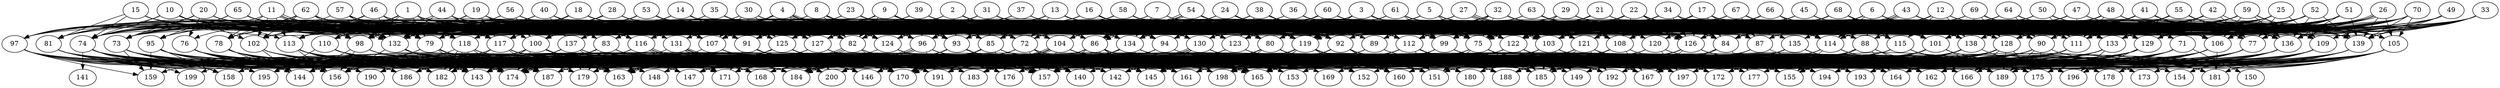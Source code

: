 // DAG automatically generated by daggen at Wed Apr 12 12:23:28 2017
// ./daggen --dot -n 200 --jump=1 --fat=0.8 --regularity=0.6 --density=0.4 
digraph G {
  1 [size="526581707876", alpha="0.14"]
  1 -> 72 [size ="838860800"]
  1 -> 74 [size ="838860800"]
  1 -> 79 [size ="838860800"]
  1 -> 89 [size ="838860800"]
  1 -> 90 [size ="838860800"]
  1 -> 96 [size ="838860800"]
  1 -> 98 [size ="838860800"]
  1 -> 101 [size ="838860800"]
  1 -> 109 [size ="838860800"]
  1 -> 110 [size ="838860800"]
  1 -> 116 [size ="838860800"]
  1 -> 118 [size ="838860800"]
  1 -> 125 [size ="838860800"]
  1 -> 133 [size ="838860800"]
  2 [size="105099922382", alpha="0.16"]
  2 -> 83 [size ="209715200"]
  2 -> 88 [size ="209715200"]
  2 -> 93 [size ="209715200"]
  2 -> 94 [size ="209715200"]
  2 -> 97 [size ="209715200"]
  2 -> 98 [size ="209715200"]
  2 -> 101 [size ="209715200"]
  2 -> 103 [size ="209715200"]
  2 -> 104 [size ="209715200"]
  2 -> 105 [size ="209715200"]
  2 -> 117 [size ="209715200"]
  2 -> 126 [size ="209715200"]
  2 -> 134 [size ="209715200"]
  3 [size="134217728000", alpha="0.16"]
  3 -> 72 [size ="209715200"]
  3 -> 75 [size ="209715200"]
  3 -> 77 [size ="209715200"]
  3 -> 88 [size ="209715200"]
  3 -> 94 [size ="209715200"]
  3 -> 99 [size ="209715200"]
  3 -> 100 [size ="209715200"]
  3 -> 101 [size ="209715200"]
  3 -> 103 [size ="209715200"]
  3 -> 105 [size ="209715200"]
  3 -> 117 [size ="209715200"]
  3 -> 119 [size ="209715200"]
  3 -> 122 [size ="209715200"]
  3 -> 126 [size ="209715200"]
  3 -> 127 [size ="209715200"]
  3 -> 132 [size ="209715200"]
  3 -> 134 [size ="209715200"]
  4 [size="23625315202", alpha="0.15"]
  4 -> 72 [size ="75497472"]
  4 -> 73 [size ="75497472"]
  4 -> 79 [size ="75497472"]
  4 -> 80 [size ="75497472"]
  4 -> 82 [size ="75497472"]
  4 -> 92 [size ="75497472"]
  4 -> 94 [size ="75497472"]
  4 -> 103 [size ="75497472"]
  4 -> 103 [size ="75497472"]
  4 -> 107 [size ="75497472"]
  4 -> 112 [size ="75497472"]
  4 -> 116 [size ="75497472"]
  4 -> 119 [size ="75497472"]
  4 -> 125 [size ="75497472"]
  4 -> 127 [size ="75497472"]
  4 -> 128 [size ="75497472"]
  4 -> 132 [size ="75497472"]
  4 -> 133 [size ="75497472"]
  4 -> 134 [size ="75497472"]
  4 -> 136 [size ="75497472"]
  5 [size="549755813888", alpha="0.13"]
  5 -> 75 [size ="536870912"]
  5 -> 88 [size ="536870912"]
  5 -> 90 [size ="536870912"]
  5 -> 94 [size ="536870912"]
  5 -> 103 [size ="536870912"]
  5 -> 121 [size ="536870912"]
  5 -> 124 [size ="536870912"]
  5 -> 125 [size ="536870912"]
  5 -> 127 [size ="536870912"]
  5 -> 130 [size ="536870912"]
  5 -> 132 [size ="536870912"]
  5 -> 133 [size ="536870912"]
  5 -> 134 [size ="536870912"]
  5 -> 139 [size ="536870912"]
  6 [size="606952567", alpha="0.02"]
  6 -> 74 [size ="75497472"]
  6 -> 75 [size ="75497472"]
  6 -> 77 [size ="75497472"]
  6 -> 80 [size ="75497472"]
  6 -> 84 [size ="75497472"]
  6 -> 88 [size ="75497472"]
  6 -> 90 [size ="75497472"]
  6 -> 93 [size ="75497472"]
  6 -> 96 [size ="75497472"]
  6 -> 101 [size ="75497472"]
  6 -> 106 [size ="75497472"]
  6 -> 114 [size ="75497472"]
  6 -> 122 [size ="75497472"]
  6 -> 125 [size ="75497472"]
  6 -> 126 [size ="75497472"]
  6 -> 127 [size ="75497472"]
  6 -> 128 [size ="75497472"]
  6 -> 133 [size ="75497472"]
  6 -> 134 [size ="75497472"]
  7 [size="1073741824000", alpha="0.03"]
  7 -> 75 [size ="838860800"]
  7 -> 82 [size ="838860800"]
  7 -> 84 [size ="838860800"]
  7 -> 91 [size ="838860800"]
  7 -> 93 [size ="838860800"]
  7 -> 96 [size ="838860800"]
  7 -> 126 [size ="838860800"]
  7 -> 128 [size ="838860800"]
  7 -> 134 [size ="838860800"]
  8 [size="858428904164", alpha="0.13"]
  8 -> 80 [size ="536870912"]
  8 -> 82 [size ="536870912"]
  8 -> 84 [size ="536870912"]
  8 -> 86 [size ="536870912"]
  8 -> 92 [size ="536870912"]
  8 -> 93 [size ="536870912"]
  8 -> 94 [size ="536870912"]
  8 -> 97 [size ="536870912"]
  8 -> 99 [size ="536870912"]
  8 -> 113 [size ="536870912"]
  8 -> 117 [size ="536870912"]
  8 -> 121 [size ="536870912"]
  8 -> 124 [size ="536870912"]
  8 -> 127 [size ="536870912"]
  8 -> 129 [size ="536870912"]
  8 -> 130 [size ="536870912"]
  8 -> 132 [size ="536870912"]
  8 -> 133 [size ="536870912"]
  8 -> 134 [size ="536870912"]
  8 -> 138 [size ="536870912"]
  9 [size="68719476736", alpha="0.12"]
  9 -> 72 [size ="134217728"]
  9 -> 74 [size ="134217728"]
  9 -> 75 [size ="134217728"]
  9 -> 82 [size ="134217728"]
  9 -> 84 [size ="134217728"]
  9 -> 89 [size ="134217728"]
  9 -> 91 [size ="134217728"]
  9 -> 93 [size ="134217728"]
  9 -> 97 [size ="134217728"]
  9 -> 99 [size ="134217728"]
  9 -> 101 [size ="134217728"]
  9 -> 107 [size ="134217728"]
  9 -> 112 [size ="134217728"]
  9 -> 119 [size ="134217728"]
  9 -> 121 [size ="134217728"]
  9 -> 127 [size ="134217728"]
  9 -> 134 [size ="134217728"]
  9 -> 138 [size ="134217728"]
  10 [size="1073741824000", alpha="0.05"]
  10 -> 74 [size ="838860800"]
  10 -> 79 [size ="838860800"]
  10 -> 82 [size ="838860800"]
  10 -> 91 [size ="838860800"]
  10 -> 96 [size ="838860800"]
  10 -> 97 [size ="838860800"]
  10 -> 98 [size ="838860800"]
  10 -> 99 [size ="838860800"]
  10 -> 102 [size ="838860800"]
  10 -> 103 [size ="838860800"]
  10 -> 107 [size ="838860800"]
  10 -> 117 [size ="838860800"]
  10 -> 119 [size ="838860800"]
  10 -> 124 [size ="838860800"]
  10 -> 127 [size ="838860800"]
  10 -> 130 [size ="838860800"]
  10 -> 132 [size ="838860800"]
  10 -> 133 [size ="838860800"]
  11 [size="8960168159", alpha="0.02"]
  11 -> 75 [size ="838860800"]
  11 -> 78 [size ="838860800"]
  11 -> 82 [size ="838860800"]
  11 -> 85 [size ="838860800"]
  11 -> 93 [size ="838860800"]
  11 -> 96 [size ="838860800"]
  11 -> 97 [size ="838860800"]
  11 -> 99 [size ="838860800"]
  11 -> 102 [size ="838860800"]
  11 -> 108 [size ="838860800"]
  11 -> 113 [size ="838860800"]
  11 -> 117 [size ="838860800"]
  11 -> 123 [size ="838860800"]
  11 -> 127 [size ="838860800"]
  11 -> 130 [size ="838860800"]
  11 -> 132 [size ="838860800"]
  11 -> 132 [size ="838860800"]
  11 -> 135 [size ="838860800"]
  11 -> 138 [size ="838860800"]
  12 [size="28991029248", alpha="0.17"]
  12 -> 71 [size ="75497472"]
  12 -> 75 [size ="75497472"]
  12 -> 81 [size ="75497472"]
  12 -> 82 [size ="75497472"]
  12 -> 83 [size ="75497472"]
  12 -> 84 [size ="75497472"]
  12 -> 85 [size ="75497472"]
  12 -> 94 [size ="75497472"]
  12 -> 109 [size ="75497472"]
  12 -> 114 [size ="75497472"]
  12 -> 115 [size ="75497472"]
  12 -> 119 [size ="75497472"]
  12 -> 125 [size ="75497472"]
  12 -> 126 [size ="75497472"]
  12 -> 136 [size ="75497472"]
  12 -> 138 [size ="75497472"]
  12 -> 139 [size ="75497472"]
  13 [size="61268270448", alpha="0.10"]
  13 -> 72 [size ="209715200"]
  13 -> 79 [size ="209715200"]
  13 -> 82 [size ="209715200"]
  13 -> 83 [size ="209715200"]
  13 -> 91 [size ="209715200"]
  13 -> 94 [size ="209715200"]
  13 -> 96 [size ="209715200"]
  13 -> 101 [size ="209715200"]
  13 -> 106 [size ="209715200"]
  13 -> 109 [size ="209715200"]
  13 -> 113 [size ="209715200"]
  13 -> 114 [size ="209715200"]
  13 -> 122 [size ="209715200"]
  13 -> 125 [size ="209715200"]
  13 -> 132 [size ="209715200"]
  13 -> 133 [size ="209715200"]
  14 [size="1860152413", alpha="0.01"]
  14 -> 74 [size ="33554432"]
  14 -> 91 [size ="33554432"]
  14 -> 96 [size ="33554432"]
  14 -> 100 [size ="33554432"]
  14 -> 112 [size ="33554432"]
  14 -> 113 [size ="33554432"]
  14 -> 114 [size ="33554432"]
  14 -> 123 [size ="33554432"]
  14 -> 128 [size ="33554432"]
  14 -> 136 [size ="33554432"]
  15 [size="1073741824000", alpha="0.12"]
  15 -> 74 [size ="838860800"]
  15 -> 79 [size ="838860800"]
  15 -> 81 [size ="838860800"]
  15 -> 91 [size ="838860800"]
  15 -> 93 [size ="838860800"]
  15 -> 96 [size ="838860800"]
  15 -> 107 [size ="838860800"]
  15 -> 113 [size ="838860800"]
  15 -> 114 [size ="838860800"]
  15 -> 116 [size ="838860800"]
  15 -> 118 [size ="838860800"]
  15 -> 125 [size ="838860800"]
  15 -> 127 [size ="838860800"]
  16 [size="525212042", alpha="0.05"]
  16 -> 73 [size ="33554432"]
  16 -> 75 [size ="33554432"]
  16 -> 79 [size ="33554432"]
  16 -> 87 [size ="33554432"]
  16 -> 94 [size ="33554432"]
  16 -> 95 [size ="33554432"]
  16 -> 96 [size ="33554432"]
  16 -> 107 [size ="33554432"]
  16 -> 111 [size ="33554432"]
  16 -> 114 [size ="33554432"]
  16 -> 119 [size ="33554432"]
  16 -> 122 [size ="33554432"]
  16 -> 125 [size ="33554432"]
  16 -> 127 [size ="33554432"]
  16 -> 129 [size ="33554432"]
  16 -> 130 [size ="33554432"]
  16 -> 139 [size ="33554432"]
  17 [size="782601944247", alpha="0.15"]
  17 -> 77 [size ="679477248"]
  17 -> 79 [size ="679477248"]
  17 -> 80 [size ="679477248"]
  17 -> 84 [size ="679477248"]
  17 -> 87 [size ="679477248"]
  17 -> 89 [size ="679477248"]
  17 -> 96 [size ="679477248"]
  17 -> 99 [size ="679477248"]
  17 -> 106 [size ="679477248"]
  17 -> 107 [size ="679477248"]
  17 -> 108 [size ="679477248"]
  17 -> 109 [size ="679477248"]
  17 -> 113 [size ="679477248"]
  17 -> 114 [size ="679477248"]
  17 -> 116 [size ="679477248"]
  17 -> 122 [size ="679477248"]
  17 -> 126 [size ="679477248"]
  17 -> 127 [size ="679477248"]
  17 -> 128 [size ="679477248"]
  17 -> 130 [size ="679477248"]
  17 -> 133 [size ="679477248"]
  18 [size="20041775978", alpha="0.18"]
  18 -> 73 [size ="838860800"]
  18 -> 75 [size ="838860800"]
  18 -> 80 [size ="838860800"]
  18 -> 82 [size ="838860800"]
  18 -> 84 [size ="838860800"]
  18 -> 88 [size ="838860800"]
  18 -> 91 [size ="838860800"]
  18 -> 96 [size ="838860800"]
  18 -> 98 [size ="838860800"]
  18 -> 99 [size ="838860800"]
  18 -> 101 [size ="838860800"]
  18 -> 102 [size ="838860800"]
  18 -> 103 [size ="838860800"]
  18 -> 107 [size ="838860800"]
  18 -> 113 [size ="838860800"]
  18 -> 117 [size ="838860800"]
  18 -> 124 [size ="838860800"]
  18 -> 126 [size ="838860800"]
  18 -> 129 [size ="838860800"]
  18 -> 130 [size ="838860800"]
  18 -> 134 [size ="838860800"]
  19 [size="1908070700", alpha="0.10"]
  19 -> 82 [size ="134217728"]
  19 -> 84 [size ="134217728"]
  19 -> 86 [size ="134217728"]
  19 -> 92 [size ="134217728"]
  19 -> 93 [size ="134217728"]
  19 -> 99 [size ="134217728"]
  19 -> 100 [size ="134217728"]
  19 -> 107 [size ="134217728"]
  19 -> 110 [size ="134217728"]
  19 -> 117 [size ="134217728"]
  19 -> 125 [size ="134217728"]
  19 -> 126 [size ="134217728"]
  19 -> 127 [size ="134217728"]
  19 -> 128 [size ="134217728"]
  19 -> 130 [size ="134217728"]
  19 -> 132 [size ="134217728"]
  20 [size="11257148707", alpha="0.15"]
  20 -> 73 [size ="209715200"]
  20 -> 76 [size ="209715200"]
  20 -> 79 [size ="209715200"]
  20 -> 80 [size ="209715200"]
  20 -> 82 [size ="209715200"]
  20 -> 85 [size ="209715200"]
  20 -> 90 [size ="209715200"]
  20 -> 91 [size ="209715200"]
  20 -> 93 [size ="209715200"]
  20 -> 97 [size ="209715200"]
  20 -> 107 [size ="209715200"]
  20 -> 116 [size ="209715200"]
  20 -> 122 [size ="209715200"]
  20 -> 124 [size ="209715200"]
  20 -> 125 [size ="209715200"]
  20 -> 126 [size ="209715200"]
  20 -> 130 [size ="209715200"]
  20 -> 131 [size ="209715200"]
  21 [size="36602200096", alpha="0.19"]
  21 -> 88 [size ="679477248"]
  21 -> 90 [size ="679477248"]
  21 -> 93 [size ="679477248"]
  21 -> 94 [size ="679477248"]
  21 -> 106 [size ="679477248"]
  21 -> 112 [size ="679477248"]
  21 -> 122 [size ="679477248"]
  21 -> 127 [size ="679477248"]
  21 -> 134 [size ="679477248"]
  22 [size="368293445632", alpha="0.12"]
  22 -> 72 [size ="411041792"]
  22 -> 75 [size ="411041792"]
  22 -> 80 [size ="411041792"]
  22 -> 84 [size ="411041792"]
  22 -> 85 [size ="411041792"]
  22 -> 89 [size ="411041792"]
  22 -> 90 [size ="411041792"]
  22 -> 91 [size ="411041792"]
  22 -> 92 [size ="411041792"]
  22 -> 93 [size ="411041792"]
  22 -> 94 [size ="411041792"]
  22 -> 102 [size ="411041792"]
  22 -> 103 [size ="411041792"]
  22 -> 104 [size ="411041792"]
  22 -> 106 [size ="411041792"]
  22 -> 108 [size ="411041792"]
  22 -> 114 [size ="411041792"]
  22 -> 122 [size ="411041792"]
  22 -> 126 [size ="411041792"]
  22 -> 133 [size ="411041792"]
  22 -> 136 [size ="411041792"]
  23 [size="359337866128", alpha="0.18"]
  23 -> 71 [size ="838860800"]
  23 -> 75 [size ="838860800"]
  23 -> 79 [size ="838860800"]
  23 -> 85 [size ="838860800"]
  23 -> 92 [size ="838860800"]
  23 -> 93 [size ="838860800"]
  23 -> 98 [size ="838860800"]
  23 -> 99 [size ="838860800"]
  23 -> 116 [size ="838860800"]
  23 -> 118 [size ="838860800"]
  23 -> 119 [size ="838860800"]
  23 -> 132 [size ="838860800"]
  23 -> 136 [size ="838860800"]
  23 -> 138 [size ="838860800"]
  24 [size="115048698012", alpha="0.02"]
  24 -> 75 [size ="134217728"]
  24 -> 85 [size ="134217728"]
  24 -> 92 [size ="134217728"]
  24 -> 93 [size ="134217728"]
  24 -> 96 [size ="134217728"]
  24 -> 98 [size ="134217728"]
  24 -> 106 [size ="134217728"]
  24 -> 107 [size ="134217728"]
  24 -> 111 [size ="134217728"]
  24 -> 112 [size ="134217728"]
  24 -> 119 [size ="134217728"]
  24 -> 121 [size ="134217728"]
  24 -> 122 [size ="134217728"]
  25 [size="647387030", alpha="0.02"]
  25 -> 73 [size ="75497472"]
  25 -> 75 [size ="75497472"]
  25 -> 77 [size ="75497472"]
  25 -> 84 [size ="75497472"]
  25 -> 85 [size ="75497472"]
  25 -> 90 [size ="75497472"]
  25 -> 93 [size ="75497472"]
  25 -> 106 [size ="75497472"]
  25 -> 109 [size ="75497472"]
  25 -> 111 [size ="75497472"]
  25 -> 121 [size ="75497472"]
  25 -> 122 [size ="75497472"]
  25 -> 126 [size ="75497472"]
  25 -> 128 [size ="75497472"]
  25 -> 130 [size ="75497472"]
  25 -> 133 [size ="75497472"]
  26 [size="190117704360", alpha="0.13"]
  26 -> 75 [size ="134217728"]
  26 -> 75 [size ="134217728"]
  26 -> 77 [size ="134217728"]
  26 -> 90 [size ="134217728"]
  26 -> 93 [size ="134217728"]
  26 -> 100 [size ="134217728"]
  26 -> 105 [size ="134217728"]
  26 -> 106 [size ="134217728"]
  26 -> 111 [size ="134217728"]
  26 -> 114 [size ="134217728"]
  26 -> 121 [size ="134217728"]
  26 -> 123 [size ="134217728"]
  26 -> 126 [size ="134217728"]
  26 -> 127 [size ="134217728"]
  26 -> 128 [size ="134217728"]
  26 -> 139 [size ="134217728"]
  27 [size="8589934592", alpha="0.08"]
  27 -> 72 [size ="33554432"]
  27 -> 77 [size ="33554432"]
  27 -> 82 [size ="33554432"]
  27 -> 84 [size ="33554432"]
  27 -> 85 [size ="33554432"]
  27 -> 90 [size ="33554432"]
  27 -> 91 [size ="33554432"]
  27 -> 93 [size ="33554432"]
  27 -> 96 [size ="33554432"]
  27 -> 101 [size ="33554432"]
  27 -> 111 [size ="33554432"]
  27 -> 126 [size ="33554432"]
  27 -> 126 [size ="33554432"]
  27 -> 127 [size ="33554432"]
  27 -> 128 [size ="33554432"]
  27 -> 134 [size ="33554432"]
  28 [size="21570559025", alpha="0.14"]
  28 -> 78 [size ="679477248"]
  28 -> 85 [size ="679477248"]
  28 -> 96 [size ="679477248"]
  28 -> 98 [size ="679477248"]
  28 -> 100 [size ="679477248"]
  28 -> 102 [size ="679477248"]
  28 -> 106 [size ="679477248"]
  28 -> 111 [size ="679477248"]
  28 -> 119 [size ="679477248"]
  28 -> 130 [size ="679477248"]
  28 -> 133 [size ="679477248"]
  28 -> 134 [size ="679477248"]
  29 [size="4403765076", alpha="0.18"]
  29 -> 84 [size ="134217728"]
  29 -> 85 [size ="134217728"]
  29 -> 88 [size ="134217728"]
  29 -> 90 [size ="134217728"]
  29 -> 91 [size ="134217728"]
  29 -> 92 [size ="134217728"]
  29 -> 94 [size ="134217728"]
  29 -> 110 [size ="134217728"]
  29 -> 114 [size ="134217728"]
  29 -> 115 [size ="134217728"]
  29 -> 118 [size ="134217728"]
  29 -> 122 [size ="134217728"]
  29 -> 123 [size ="134217728"]
  29 -> 125 [size ="134217728"]
  29 -> 129 [size ="134217728"]
  29 -> 133 [size ="134217728"]
  29 -> 134 [size ="134217728"]
  29 -> 138 [size ="134217728"]
  30 [size="136484400720", alpha="0.05"]
  30 -> 74 [size ="134217728"]
  30 -> 75 [size ="134217728"]
  30 -> 85 [size ="134217728"]
  30 -> 91 [size ="134217728"]
  30 -> 93 [size ="134217728"]
  30 -> 98 [size ="134217728"]
  30 -> 103 [size ="134217728"]
  30 -> 106 [size ="134217728"]
  30 -> 107 [size ="134217728"]
  30 -> 119 [size ="134217728"]
  30 -> 121 [size ="134217728"]
  30 -> 122 [size ="134217728"]
  30 -> 123 [size ="134217728"]
  30 -> 125 [size ="134217728"]
  31 [size="681803103176", alpha="0.01"]
  31 -> 73 [size ="536870912"]
  31 -> 75 [size ="536870912"]
  31 -> 77 [size ="536870912"]
  31 -> 79 [size ="536870912"]
  31 -> 81 [size ="536870912"]
  31 -> 83 [size ="536870912"]
  31 -> 84 [size ="536870912"]
  31 -> 85 [size ="536870912"]
  31 -> 87 [size ="536870912"]
  31 -> 91 [size ="536870912"]
  31 -> 94 [size ="536870912"]
  31 -> 100 [size ="536870912"]
  31 -> 103 [size ="536870912"]
  31 -> 111 [size ="536870912"]
  31 -> 116 [size ="536870912"]
  31 -> 122 [size ="536870912"]
  31 -> 123 [size ="536870912"]
  31 -> 126 [size ="536870912"]
  31 -> 130 [size ="536870912"]
  31 -> 131 [size ="536870912"]
  31 -> 134 [size ="536870912"]
  31 -> 138 [size ="536870912"]
  32 [size="80008690296", alpha="0.07"]
  32 -> 72 [size ="134217728"]
  32 -> 75 [size ="134217728"]
  32 -> 77 [size ="134217728"]
  32 -> 85 [size ="134217728"]
  32 -> 92 [size ="134217728"]
  32 -> 99 [size ="134217728"]
  32 -> 106 [size ="134217728"]
  32 -> 108 [size ="134217728"]
  32 -> 112 [size ="134217728"]
  32 -> 116 [size ="134217728"]
  32 -> 128 [size ="134217728"]
  32 -> 130 [size ="134217728"]
  32 -> 134 [size ="134217728"]
  33 [size="1407339876", alpha="0.12"]
  33 -> 75 [size ="134217728"]
  33 -> 79 [size ="134217728"]
  33 -> 88 [size ="134217728"]
  33 -> 92 [size ="134217728"]
  33 -> 101 [size ="134217728"]
  33 -> 103 [size ="134217728"]
  33 -> 106 [size ="134217728"]
  33 -> 109 [size ="134217728"]
  33 -> 112 [size ="134217728"]
  33 -> 129 [size ="134217728"]
  33 -> 133 [size ="134217728"]
  33 -> 134 [size ="134217728"]
  33 -> 136 [size ="134217728"]
  33 -> 138 [size ="134217728"]
  33 -> 139 [size ="134217728"]
  34 [size="783630018505", alpha="0.20"]
  34 -> 74 [size ="838860800"]
  34 -> 75 [size ="838860800"]
  34 -> 79 [size ="838860800"]
  34 -> 84 [size ="838860800"]
  34 -> 88 [size ="838860800"]
  34 -> 89 [size ="838860800"]
  34 -> 93 [size ="838860800"]
  34 -> 101 [size ="838860800"]
  34 -> 103 [size ="838860800"]
  34 -> 111 [size ="838860800"]
  34 -> 126 [size ="838860800"]
  35 [size="8068848963", alpha="0.05"]
  35 -> 79 [size ="301989888"]
  35 -> 85 [size ="301989888"]
  35 -> 93 [size ="301989888"]
  35 -> 96 [size ="301989888"]
  35 -> 100 [size ="301989888"]
  35 -> 106 [size ="301989888"]
  35 -> 127 [size ="301989888"]
  35 -> 128 [size ="301989888"]
  35 -> 134 [size ="301989888"]
  35 -> 136 [size ="301989888"]
  35 -> 137 [size ="301989888"]
  36 [size="561526543864", alpha="0.00"]
  36 -> 91 [size ="536870912"]
  36 -> 98 [size ="536870912"]
  36 -> 103 [size ="536870912"]
  36 -> 111 [size ="536870912"]
  36 -> 112 [size ="536870912"]
  36 -> 121 [size ="536870912"]
  36 -> 132 [size ="536870912"]
  36 -> 139 [size ="536870912"]
  37 [size="1333464411", alpha="0.07"]
  37 -> 79 [size ="33554432"]
  37 -> 84 [size ="33554432"]
  37 -> 88 [size ="33554432"]
  37 -> 91 [size ="33554432"]
  37 -> 92 [size ="33554432"]
  37 -> 108 [size ="33554432"]
  37 -> 111 [size ="33554432"]
  37 -> 117 [size ="33554432"]
  37 -> 126 [size ="33554432"]
  37 -> 131 [size ="33554432"]
  37 -> 132 [size ="33554432"]
  38 [size="55014279673", alpha="0.19"]
  38 -> 78 [size ="75497472"]
  38 -> 79 [size ="75497472"]
  38 -> 84 [size ="75497472"]
  38 -> 85 [size ="75497472"]
  38 -> 90 [size ="75497472"]
  38 -> 92 [size ="75497472"]
  38 -> 107 [size ="75497472"]
  38 -> 120 [size ="75497472"]
  38 -> 122 [size ="75497472"]
  38 -> 123 [size ="75497472"]
  38 -> 126 [size ="75497472"]
  38 -> 132 [size ="75497472"]
  38 -> 134 [size ="75497472"]
  38 -> 138 [size ="75497472"]
  38 -> 139 [size ="75497472"]
  39 [size="3579145478", alpha="0.07"]
  39 -> 75 [size ="75497472"]
  39 -> 90 [size ="75497472"]
  39 -> 91 [size ="75497472"]
  39 -> 92 [size ="75497472"]
  39 -> 96 [size ="75497472"]
  39 -> 98 [size ="75497472"]
  39 -> 108 [size ="75497472"]
  39 -> 114 [size ="75497472"]
  39 -> 117 [size ="75497472"]
  39 -> 118 [size ="75497472"]
  39 -> 119 [size ="75497472"]
  39 -> 132 [size ="75497472"]
  39 -> 134 [size ="75497472"]
  39 -> 136 [size ="75497472"]
  40 [size="526296787", alpha="0.06"]
  40 -> 74 [size ="33554432"]
  40 -> 81 [size ="33554432"]
  40 -> 83 [size ="33554432"]
  40 -> 84 [size ="33554432"]
  40 -> 86 [size ="33554432"]
  40 -> 90 [size ="33554432"]
  40 -> 91 [size ="33554432"]
  40 -> 92 [size ="33554432"]
  40 -> 96 [size ="33554432"]
  40 -> 104 [size ="33554432"]
  40 -> 107 [size ="33554432"]
  40 -> 109 [size ="33554432"]
  40 -> 114 [size ="33554432"]
  40 -> 132 [size ="33554432"]
  40 -> 136 [size ="33554432"]
  40 -> 137 [size ="33554432"]
  41 [size="28991029248", alpha="0.03"]
  41 -> 77 [size ="75497472"]
  41 -> 80 [size ="75497472"]
  41 -> 90 [size ="75497472"]
  41 -> 91 [size ="75497472"]
  41 -> 92 [size ="75497472"]
  41 -> 96 [size ="75497472"]
  41 -> 99 [size ="75497472"]
  41 -> 101 [size ="75497472"]
  41 -> 103 [size ="75497472"]
  41 -> 106 [size ="75497472"]
  41 -> 109 [size ="75497472"]
  41 -> 112 [size ="75497472"]
  41 -> 119 [size ="75497472"]
  41 -> 127 [size ="75497472"]
  41 -> 130 [size ="75497472"]
  41 -> 136 [size ="75497472"]
  41 -> 138 [size ="75497472"]
  42 [size="549755813888", alpha="0.03"]
  42 -> 77 [size ="536870912"]
  42 -> 90 [size ="536870912"]
  42 -> 91 [size ="536870912"]
  42 -> 99 [size ="536870912"]
  42 -> 100 [size ="536870912"]
  42 -> 101 [size ="536870912"]
  42 -> 103 [size ="536870912"]
  42 -> 111 [size ="536870912"]
  42 -> 112 [size ="536870912"]
  42 -> 119 [size ="536870912"]
  42 -> 125 [size ="536870912"]
  42 -> 126 [size ="536870912"]
  42 -> 129 [size ="536870912"]
  42 -> 133 [size ="536870912"]
  42 -> 136 [size ="536870912"]
  43 [size="280227642389", alpha="0.05"]
  43 -> 77 [size ="301989888"]
  43 -> 85 [size ="301989888"]
  43 -> 90 [size ="301989888"]
  43 -> 94 [size ="301989888"]
  43 -> 103 [size ="301989888"]
  43 -> 106 [size ="301989888"]
  43 -> 116 [size ="301989888"]
  43 -> 117 [size ="301989888"]
  43 -> 119 [size ="301989888"]
  43 -> 119 [size ="301989888"]
  43 -> 121 [size ="301989888"]
  43 -> 126 [size ="301989888"]
  43 -> 129 [size ="301989888"]
  43 -> 132 [size ="301989888"]
  43 -> 136 [size ="301989888"]
  43 -> 138 [size ="301989888"]
  44 [size="904873622", alpha="0.02"]
  44 -> 85 [size ="33554432"]
  44 -> 93 [size ="33554432"]
  44 -> 95 [size ="33554432"]
  44 -> 117 [size ="33554432"]
  44 -> 121 [size ="33554432"]
  44 -> 125 [size ="33554432"]
  44 -> 126 [size ="33554432"]
  44 -> 132 [size ="33554432"]
  44 -> 134 [size ="33554432"]
  44 -> 138 [size ="33554432"]
  45 [size="14023443466", alpha="0.02"]
  45 -> 77 [size ="838860800"]
  45 -> 90 [size ="838860800"]
  45 -> 94 [size ="838860800"]
  45 -> 96 [size ="838860800"]
  45 -> 99 [size ="838860800"]
  45 -> 101 [size ="838860800"]
  45 -> 103 [size ="838860800"]
  45 -> 111 [size ="838860800"]
  45 -> 118 [size ="838860800"]
  45 -> 119 [size ="838860800"]
  45 -> 122 [size ="838860800"]
  45 -> 132 [size ="838860800"]
  45 -> 138 [size ="838860800"]
  46 [size="26242409844", alpha="0.14"]
  46 -> 75 [size ="411041792"]
  46 -> 79 [size ="411041792"]
  46 -> 81 [size ="411041792"]
  46 -> 82 [size ="411041792"]
  46 -> 111 [size ="411041792"]
  46 -> 113 [size ="411041792"]
  46 -> 114 [size ="411041792"]
  46 -> 132 [size ="411041792"]
  46 -> 139 [size ="411041792"]
  47 [size="4355555194", alpha="0.14"]
  47 -> 72 [size ="536870912"]
  47 -> 82 [size ="536870912"]
  47 -> 93 [size ="536870912"]
  47 -> 94 [size ="536870912"]
  47 -> 96 [size ="536870912"]
  47 -> 99 [size ="536870912"]
  47 -> 101 [size ="536870912"]
  47 -> 105 [size ="536870912"]
  47 -> 107 [size ="536870912"]
  47 -> 109 [size ="536870912"]
  47 -> 111 [size ="536870912"]
  47 -> 119 [size ="536870912"]
  47 -> 130 [size ="536870912"]
  47 -> 136 [size ="536870912"]
  47 -> 139 [size ="536870912"]
  48 [size="4090016685", alpha="0.06"]
  48 -> 72 [size ="75497472"]
  48 -> 77 [size ="75497472"]
  48 -> 82 [size ="75497472"]
  48 -> 84 [size ="75497472"]
  48 -> 85 [size ="75497472"]
  48 -> 86 [size ="75497472"]
  48 -> 92 [size ="75497472"]
  48 -> 96 [size ="75497472"]
  48 -> 101 [size ="75497472"]
  48 -> 103 [size ="75497472"]
  48 -> 108 [size ="75497472"]
  48 -> 111 [size ="75497472"]
  48 -> 124 [size ="75497472"]
  48 -> 126 [size ="75497472"]
  48 -> 128 [size ="75497472"]
  48 -> 136 [size ="75497472"]
  48 -> 139 [size ="75497472"]
  49 [size="44803318835", alpha="0.14"]
  49 -> 79 [size ="33554432"]
  49 -> 90 [size ="33554432"]
  49 -> 107 [size ="33554432"]
  49 -> 111 [size ="33554432"]
  49 -> 118 [size ="33554432"]
  49 -> 133 [size ="33554432"]
  49 -> 136 [size ="33554432"]
  49 -> 139 [size ="33554432"]
  50 [size="29574231423", alpha="0.12"]
  50 -> 77 [size ="33554432"]
  50 -> 79 [size ="33554432"]
  50 -> 84 [size ="33554432"]
  50 -> 85 [size ="33554432"]
  50 -> 91 [size ="33554432"]
  50 -> 96 [size ="33554432"]
  50 -> 105 [size ="33554432"]
  50 -> 106 [size ="33554432"]
  50 -> 111 [size ="33554432"]
  50 -> 116 [size ="33554432"]
  50 -> 127 [size ="33554432"]
  50 -> 129 [size ="33554432"]
  50 -> 130 [size ="33554432"]
  50 -> 134 [size ="33554432"]
  50 -> 136 [size ="33554432"]
  50 -> 139 [size ="33554432"]
  51 [size="774634171", alpha="0.04"]
  51 -> 77 [size ="33554432"]
  51 -> 82 [size ="33554432"]
  51 -> 84 [size ="33554432"]
  51 -> 88 [size ="33554432"]
  51 -> 92 [size ="33554432"]
  51 -> 96 [size ="33554432"]
  51 -> 106 [size ="33554432"]
  51 -> 108 [size ="33554432"]
  51 -> 111 [size ="33554432"]
  51 -> 114 [size ="33554432"]
  51 -> 116 [size ="33554432"]
  51 -> 117 [size ="33554432"]
  51 -> 128 [size ="33554432"]
  51 -> 133 [size ="33554432"]
  51 -> 136 [size ="33554432"]
  51 -> 137 [size ="33554432"]
  51 -> 138 [size ="33554432"]
  51 -> 139 [size ="33554432"]
  52 [size="4803468933", alpha="0.10"]
  52 -> 75 [size ="411041792"]
  52 -> 88 [size ="411041792"]
  52 -> 100 [size ="411041792"]
  52 -> 106 [size ="411041792"]
  52 -> 114 [size ="411041792"]
  52 -> 117 [size ="411041792"]
  52 -> 121 [size ="411041792"]
  52 -> 124 [size ="411041792"]
  52 -> 126 [size ="411041792"]
  52 -> 133 [size ="411041792"]
  52 -> 135 [size ="411041792"]
  52 -> 136 [size ="411041792"]
  52 -> 138 [size ="411041792"]
  52 -> 139 [size ="411041792"]
  53 [size="28991029248", alpha="0.16"]
  53 -> 72 [size ="75497472"]
  53 -> 74 [size ="75497472"]
  53 -> 77 [size ="75497472"]
  53 -> 79 [size ="75497472"]
  53 -> 86 [size ="75497472"]
  53 -> 93 [size ="75497472"]
  53 -> 94 [size ="75497472"]
  53 -> 97 [size ="75497472"]
  53 -> 99 [size ="75497472"]
  53 -> 100 [size ="75497472"]
  53 -> 102 [size ="75497472"]
  53 -> 107 [size ="75497472"]
  53 -> 112 [size ="75497472"]
  53 -> 117 [size ="75497472"]
  53 -> 126 [size ="75497472"]
  53 -> 127 [size ="75497472"]
  53 -> 128 [size ="75497472"]
  53 -> 133 [size ="75497472"]
  53 -> 134 [size ="75497472"]
  53 -> 138 [size ="75497472"]
  53 -> 139 [size ="75497472"]
  54 [size="23061827730", alpha="0.09"]
  54 -> 80 [size ="536870912"]
  54 -> 82 [size ="536870912"]
  54 -> 85 [size ="536870912"]
  54 -> 86 [size ="536870912"]
  54 -> 86 [size ="536870912"]
  54 -> 90 [size ="536870912"]
  54 -> 93 [size ="536870912"]
  54 -> 97 [size ="536870912"]
  54 -> 99 [size ="536870912"]
  54 -> 104 [size ="536870912"]
  54 -> 111 [size ="536870912"]
  54 -> 115 [size ="536870912"]
  54 -> 122 [size ="536870912"]
  54 -> 124 [size ="536870912"]
  54 -> 134 [size ="536870912"]
  54 -> 136 [size ="536870912"]
  55 [size="368293445632", alpha="0.15"]
  55 -> 77 [size ="411041792"]
  55 -> 82 [size ="411041792"]
  55 -> 84 [size ="411041792"]
  55 -> 85 [size ="411041792"]
  55 -> 86 [size ="411041792"]
  55 -> 90 [size ="411041792"]
  55 -> 92 [size ="411041792"]
  55 -> 93 [size ="411041792"]
  55 -> 96 [size ="411041792"]
  55 -> 99 [size ="411041792"]
  55 -> 101 [size ="411041792"]
  55 -> 103 [size ="411041792"]
  55 -> 109 [size ="411041792"]
  55 -> 111 [size ="411041792"]
  55 -> 114 [size ="411041792"]
  55 -> 128 [size ="411041792"]
  55 -> 130 [size ="411041792"]
  55 -> 133 [size ="411041792"]
  56 [size="134217728000", alpha="0.09"]
  56 -> 72 [size ="209715200"]
  56 -> 75 [size ="209715200"]
  56 -> 84 [size ="209715200"]
  56 -> 90 [size ="209715200"]
  56 -> 91 [size ="209715200"]
  56 -> 96 [size ="209715200"]
  56 -> 98 [size ="209715200"]
  56 -> 100 [size ="209715200"]
  56 -> 110 [size ="209715200"]
  56 -> 111 [size ="209715200"]
  56 -> 122 [size ="209715200"]
  56 -> 124 [size ="209715200"]
  56 -> 130 [size ="209715200"]
  56 -> 132 [size ="209715200"]
  57 [size="1291138163", alpha="0.04"]
  57 -> 76 [size ="33554432"]
  57 -> 79 [size ="33554432"]
  57 -> 82 [size ="33554432"]
  57 -> 85 [size ="33554432"]
  57 -> 91 [size ="33554432"]
  57 -> 112 [size ="33554432"]
  57 -> 114 [size ="33554432"]
  57 -> 121 [size ="33554432"]
  57 -> 123 [size ="33554432"]
  57 -> 130 [size ="33554432"]
  57 -> 132 [size ="33554432"]
  58 [size="18632271651", alpha="0.04"]
  58 -> 78 [size ="75497472"]
  58 -> 79 [size ="75497472"]
  58 -> 82 [size ="75497472"]
  58 -> 85 [size ="75497472"]
  58 -> 88 [size ="75497472"]
  58 -> 92 [size ="75497472"]
  58 -> 93 [size ="75497472"]
  58 -> 99 [size ="75497472"]
  58 -> 101 [size ="75497472"]
  58 -> 103 [size ="75497472"]
  58 -> 112 [size ="75497472"]
  58 -> 114 [size ="75497472"]
  58 -> 117 [size ="75497472"]
  58 -> 121 [size ="75497472"]
  58 -> 123 [size ="75497472"]
  58 -> 125 [size ="75497472"]
  58 -> 126 [size ="75497472"]
  58 -> 128 [size ="75497472"]
  58 -> 132 [size ="75497472"]
  58 -> 133 [size ="75497472"]
  59 [size="68719476736", alpha="0.18"]
  59 -> 72 [size ="134217728"]
  59 -> 75 [size ="134217728"]
  59 -> 82 [size ="134217728"]
  59 -> 84 [size ="134217728"]
  59 -> 87 [size ="134217728"]
  59 -> 91 [size ="134217728"]
  59 -> 92 [size ="134217728"]
  59 -> 93 [size ="134217728"]
  59 -> 106 [size ="134217728"]
  59 -> 109 [size ="134217728"]
  59 -> 111 [size ="134217728"]
  59 -> 114 [size ="134217728"]
  59 -> 117 [size ="134217728"]
  59 -> 122 [size ="134217728"]
  59 -> 126 [size ="134217728"]
  59 -> 128 [size ="134217728"]
  59 -> 130 [size ="134217728"]
  59 -> 133 [size ="134217728"]
  59 -> 135 [size ="134217728"]
  59 -> 136 [size ="134217728"]
  59 -> 139 [size ="134217728"]
  60 [size="480672532579", alpha="0.17"]
  60 -> 77 [size ="411041792"]
  60 -> 79 [size ="411041792"]
  60 -> 82 [size ="411041792"]
  60 -> 84 [size ="411041792"]
  60 -> 86 [size ="411041792"]
  60 -> 90 [size ="411041792"]
  60 -> 96 [size ="411041792"]
  60 -> 99 [size ="411041792"]
  60 -> 106 [size ="411041792"]
  60 -> 114 [size ="411041792"]
  60 -> 117 [size ="411041792"]
  60 -> 119 [size ="411041792"]
  60 -> 121 [size ="411041792"]
  60 -> 123 [size ="411041792"]
  60 -> 124 [size ="411041792"]
  60 -> 125 [size ="411041792"]
  60 -> 126 [size ="411041792"]
  61 [size="134217728000", alpha="0.03"]
  61 -> 73 [size ="209715200"]
  61 -> 77 [size ="209715200"]
  61 -> 79 [size ="209715200"]
  61 -> 84 [size ="209715200"]
  61 -> 85 [size ="209715200"]
  61 -> 91 [size ="209715200"]
  61 -> 94 [size ="209715200"]
  61 -> 99 [size ="209715200"]
  61 -> 103 [size ="209715200"]
  61 -> 106 [size ="209715200"]
  61 -> 114 [size ="209715200"]
  61 -> 117 [size ="209715200"]
  61 -> 121 [size ="209715200"]
  61 -> 125 [size ="209715200"]
  61 -> 126 [size ="209715200"]
  61 -> 139 [size ="209715200"]
  62 [size="368293445632", alpha="0.06"]
  62 -> 74 [size ="411041792"]
  62 -> 75 [size ="411041792"]
  62 -> 77 [size ="411041792"]
  62 -> 78 [size ="411041792"]
  62 -> 79 [size ="411041792"]
  62 -> 81 [size ="411041792"]
  62 -> 82 [size ="411041792"]
  62 -> 85 [size ="411041792"]
  62 -> 91 [size ="411041792"]
  62 -> 94 [size ="411041792"]
  62 -> 96 [size ="411041792"]
  62 -> 98 [size ="411041792"]
  62 -> 102 [size ="411041792"]
  62 -> 103 [size ="411041792"]
  62 -> 106 [size ="411041792"]
  62 -> 112 [size ="411041792"]
  62 -> 114 [size ="411041792"]
  62 -> 116 [size ="411041792"]
  62 -> 117 [size ="411041792"]
  62 -> 124 [size ="411041792"]
  62 -> 128 [size ="411041792"]
  63 [size="828474298498", alpha="0.05"]
  63 -> 84 [size ="679477248"]
  63 -> 85 [size ="679477248"]
  63 -> 108 [size ="679477248"]
  63 -> 109 [size ="679477248"]
  63 -> 113 [size ="679477248"]
  63 -> 114 [size ="679477248"]
  63 -> 117 [size ="679477248"]
  63 -> 133 [size ="679477248"]
  63 -> 134 [size ="679477248"]
  64 [size="10774352708", alpha="0.19"]
  64 -> 79 [size ="679477248"]
  64 -> 80 [size ="679477248"]
  64 -> 85 [size ="679477248"]
  64 -> 87 [size ="679477248"]
  64 -> 90 [size ="679477248"]
  64 -> 103 [size ="679477248"]
  64 -> 121 [size ="679477248"]
  64 -> 133 [size ="679477248"]
  64 -> 134 [size ="679477248"]
  64 -> 139 [size ="679477248"]
  65 [size="803526475492", alpha="0.16"]
  65 -> 73 [size ="536870912"]
  65 -> 85 [size ="536870912"]
  65 -> 93 [size ="536870912"]
  65 -> 95 [size ="536870912"]
  65 -> 98 [size ="536870912"]
  65 -> 103 [size ="536870912"]
  65 -> 106 [size ="536870912"]
  65 -> 107 [size ="536870912"]
  65 -> 117 [size ="536870912"]
  65 -> 119 [size ="536870912"]
  65 -> 121 [size ="536870912"]
  65 -> 124 [size ="536870912"]
  65 -> 127 [size ="536870912"]
  65 -> 130 [size ="536870912"]
  65 -> 132 [size ="536870912"]
  66 [size="1073741824000", alpha="0.05"]
  66 -> 98 [size ="838860800"]
  66 -> 103 [size ="838860800"]
  66 -> 111 [size ="838860800"]
  66 -> 114 [size ="838860800"]
  66 -> 115 [size ="838860800"]
  66 -> 120 [size ="838860800"]
  66 -> 123 [size ="838860800"]
  66 -> 125 [size ="838860800"]
  66 -> 127 [size ="838860800"]
  66 -> 129 [size ="838860800"]
  66 -> 130 [size ="838860800"]
  66 -> 132 [size ="838860800"]
  66 -> 134 [size ="838860800"]
  66 -> 138 [size ="838860800"]
  66 -> 139 [size ="838860800"]
  67 [size="9012751904", alpha="0.02"]
  67 -> 75 [size ="301989888"]
  67 -> 87 [size ="301989888"]
  67 -> 90 [size ="301989888"]
  67 -> 98 [size ="301989888"]
  67 -> 99 [size ="301989888"]
  67 -> 101 [size ="301989888"]
  67 -> 103 [size ="301989888"]
  67 -> 111 [size ="301989888"]
  67 -> 114 [size ="301989888"]
  67 -> 116 [size ="301989888"]
  67 -> 121 [size ="301989888"]
  67 -> 130 [size ="301989888"]
  67 -> 132 [size ="301989888"]
  67 -> 138 [size ="301989888"]
  68 [size="8589934592", alpha="0.09"]
  68 -> 71 [size ="33554432"]
  68 -> 75 [size ="33554432"]
  68 -> 80 [size ="33554432"]
  68 -> 84 [size ="33554432"]
  68 -> 90 [size ="33554432"]
  68 -> 91 [size ="33554432"]
  68 -> 98 [size ="33554432"]
  68 -> 99 [size ="33554432"]
  68 -> 101 [size ="33554432"]
  68 -> 111 [size ="33554432"]
  68 -> 115 [size ="33554432"]
  68 -> 117 [size ="33554432"]
  68 -> 118 [size ="33554432"]
  68 -> 122 [size ="33554432"]
  68 -> 129 [size ="33554432"]
  68 -> 132 [size ="33554432"]
  68 -> 139 [size ="33554432"]
  69 [size="368293445632", alpha="0.06"]
  69 -> 73 [size ="411041792"]
  69 -> 90 [size ="411041792"]
  69 -> 96 [size ="411041792"]
  69 -> 99 [size ="411041792"]
  69 -> 106 [size ="411041792"]
  69 -> 119 [size ="411041792"]
  69 -> 122 [size ="411041792"]
  69 -> 123 [size ="411041792"]
  69 -> 124 [size ="411041792"]
  69 -> 128 [size ="411041792"]
  69 -> 129 [size ="411041792"]
  69 -> 130 [size ="411041792"]
  69 -> 138 [size ="411041792"]
  69 -> 139 [size ="411041792"]
  70 [size="284588522691", alpha="0.13"]
  70 -> 74 [size ="679477248"]
  70 -> 77 [size ="679477248"]
  70 -> 84 [size ="679477248"]
  70 -> 88 [size ="679477248"]
  70 -> 99 [size ="679477248"]
  70 -> 100 [size ="679477248"]
  70 -> 105 [size ="679477248"]
  70 -> 106 [size ="679477248"]
  70 -> 108 [size ="679477248"]
  70 -> 111 [size ="679477248"]
  70 -> 112 [size ="679477248"]
  70 -> 114 [size ="679477248"]
  70 -> 121 [size ="679477248"]
  70 -> 122 [size ="679477248"]
  70 -> 128 [size ="679477248"]
  70 -> 129 [size ="679477248"]
  70 -> 130 [size ="679477248"]
  70 -> 133 [size ="679477248"]
  70 -> 139 [size ="679477248"]
  71 [size="30366436776", alpha="0.13"]
  71 -> 150 [size ="679477248"]
  71 -> 155 [size ="679477248"]
  71 -> 160 [size ="679477248"]
  71 -> 163 [size ="679477248"]
  71 -> 164 [size ="679477248"]
  71 -> 174 [size ="679477248"]
  71 -> 175 [size ="679477248"]
  71 -> 180 [size ="679477248"]
  71 -> 182 [size ="679477248"]
  71 -> 189 [size ="679477248"]
  71 -> 200 [size ="679477248"]
  72 [size="782757789696", alpha="0.10"]
  72 -> 140 [size ="679477248"]
  72 -> 148 [size ="679477248"]
  72 -> 151 [size ="679477248"]
  72 -> 156 [size ="679477248"]
  72 -> 157 [size ="679477248"]
  72 -> 161 [size ="679477248"]
  72 -> 168 [size ="679477248"]
  72 -> 180 [size ="679477248"]
  72 -> 182 [size ="679477248"]
  72 -> 187 [size ="679477248"]
  72 -> 188 [size ="679477248"]
  73 [size="14323367664", alpha="0.08"]
  73 -> 148 [size ="301989888"]
  73 -> 156 [size ="301989888"]
  73 -> 157 [size ="301989888"]
  73 -> 159 [size ="301989888"]
  73 -> 160 [size ="301989888"]
  73 -> 163 [size ="301989888"]
  73 -> 165 [size ="301989888"]
  73 -> 170 [size ="301989888"]
  73 -> 171 [size ="301989888"]
  73 -> 179 [size ="301989888"]
  73 -> 182 [size ="301989888"]
  73 -> 189 [size ="301989888"]
  73 -> 195 [size ="301989888"]
  73 -> 200 [size ="301989888"]
  74 [size="253843498319", alpha="0.01"]
  74 -> 141 [size ="411041792"]
  74 -> 143 [size ="411041792"]
  74 -> 144 [size ="411041792"]
  74 -> 147 [size ="411041792"]
  74 -> 157 [size ="411041792"]
  74 -> 161 [size ="411041792"]
  74 -> 163 [size ="411041792"]
  74 -> 170 [size ="411041792"]
  74 -> 171 [size ="411041792"]
  74 -> 179 [size ="411041792"]
  74 -> 182 [size ="411041792"]
  74 -> 183 [size ="411041792"]
  74 -> 184 [size ="411041792"]
  74 -> 185 [size ="411041792"]
  74 -> 191 [size ="411041792"]
  74 -> 194 [size ="411041792"]
  74 -> 195 [size ="411041792"]
  74 -> 197 [size ="411041792"]
  74 -> 198 [size ="411041792"]
  74 -> 199 [size ="411041792"]
  75 [size="549755813888", alpha="0.15"]
  75 -> 151 [size ="536870912"]
  75 -> 167 [size ="536870912"]
  75 -> 168 [size ="536870912"]
  75 -> 170 [size ="536870912"]
  75 -> 171 [size ="536870912"]
  75 -> 175 [size ="536870912"]
  75 -> 177 [size ="536870912"]
  75 -> 179 [size ="536870912"]
  75 -> 185 [size ="536870912"]
  75 -> 198 [size ="536870912"]
  76 [size="134217728000", alpha="0.01"]
  76 -> 143 [size ="209715200"]
  76 -> 144 [size ="209715200"]
  76 -> 153 [size ="209715200"]
  76 -> 156 [size ="209715200"]
  76 -> 157 [size ="209715200"]
  76 -> 167 [size ="209715200"]
  76 -> 168 [size ="209715200"]
  76 -> 171 [size ="209715200"]
  76 -> 179 [size ="209715200"]
  76 -> 182 [size ="209715200"]
  76 -> 184 [size ="209715200"]
  76 -> 185 [size ="209715200"]
  76 -> 197 [size ="209715200"]
  76 -> 200 [size ="209715200"]
  77 [size="28110254638", alpha="0.12"]
  77 -> 167 [size ="536870912"]
  77 -> 168 [size ="536870912"]
  77 -> 170 [size ="536870912"]
  77 -> 178 [size ="536870912"]
  77 -> 183 [size ="536870912"]
  77 -> 189 [size ="536870912"]
  77 -> 191 [size ="536870912"]
  77 -> 197 [size ="536870912"]
  77 -> 198 [size ="536870912"]
  78 [size="1073741824000", alpha="0.15"]
  78 -> 144 [size ="838860800"]
  78 -> 164 [size ="838860800"]
  78 -> 167 [size ="838860800"]
  78 -> 168 [size ="838860800"]
  78 -> 171 [size ="838860800"]
  78 -> 174 [size ="838860800"]
  78 -> 183 [size ="838860800"]
  78 -> 184 [size ="838860800"]
  78 -> 186 [size ="838860800"]
  79 [size="141934421397", alpha="0.09"]
  79 -> 140 [size ="411041792"]
  79 -> 143 [size ="411041792"]
  79 -> 144 [size ="411041792"]
  79 -> 146 [size ="411041792"]
  79 -> 147 [size ="411041792"]
  79 -> 148 [size ="411041792"]
  79 -> 156 [size ="411041792"]
  79 -> 173 [size ="411041792"]
  79 -> 174 [size ="411041792"]
  79 -> 183 [size ="411041792"]
  79 -> 184 [size ="411041792"]
  79 -> 188 [size ="411041792"]
  79 -> 200 [size ="411041792"]
  80 [size="89407857363", alpha="0.02"]
  80 -> 142 [size ="411041792"]
  80 -> 143 [size ="411041792"]
  80 -> 145 [size ="411041792"]
  80 -> 146 [size ="411041792"]
  80 -> 160 [size ="411041792"]
  80 -> 167 [size ="411041792"]
  80 -> 174 [size ="411041792"]
  80 -> 180 [size ="411041792"]
  80 -> 182 [size ="411041792"]
  80 -> 183 [size ="411041792"]
  80 -> 193 [size ="411041792"]
  80 -> 198 [size ="411041792"]
  80 -> 200 [size ="411041792"]
  81 [size="10219630166", alpha="0.06"]
  81 -> 142 [size ="536870912"]
  81 -> 143 [size ="536870912"]
  81 -> 145 [size ="536870912"]
  81 -> 151 [size ="536870912"]
  81 -> 163 [size ="536870912"]
  81 -> 167 [size ="536870912"]
  81 -> 170 [size ="536870912"]
  81 -> 174 [size ="536870912"]
  81 -> 182 [size ="536870912"]
  81 -> 186 [size ="536870912"]
  81 -> 187 [size ="536870912"]
  81 -> 190 [size ="536870912"]
  81 -> 191 [size ="536870912"]
  82 [size="118887273091", alpha="0.03"]
  82 -> 145 [size ="301989888"]
  82 -> 149 [size ="301989888"]
  82 -> 151 [size ="301989888"]
  82 -> 165 [size ="301989888"]
  82 -> 167 [size ="301989888"]
  82 -> 170 [size ="301989888"]
  82 -> 174 [size ="301989888"]
  82 -> 174 [size ="301989888"]
  82 -> 180 [size ="301989888"]
  82 -> 190 [size ="301989888"]
  82 -> 192 [size ="301989888"]
  82 -> 198 [size ="301989888"]
  83 [size="1073741824000", alpha="0.07"]
  83 -> 142 [size ="838860800"]
  83 -> 145 [size ="838860800"]
  83 -> 155 [size ="838860800"]
  83 -> 156 [size ="838860800"]
  83 -> 158 [size ="838860800"]
  83 -> 174 [size ="838860800"]
  83 -> 177 [size ="838860800"]
  83 -> 179 [size ="838860800"]
  83 -> 180 [size ="838860800"]
  83 -> 182 [size ="838860800"]
  83 -> 183 [size ="838860800"]
  83 -> 186 [size ="838860800"]
  83 -> 189 [size ="838860800"]
  83 -> 193 [size ="838860800"]
  84 [size="146686703610", alpha="0.08"]
  84 -> 143 [size ="411041792"]
  84 -> 145 [size ="411041792"]
  84 -> 151 [size ="411041792"]
  84 -> 156 [size ="411041792"]
  84 -> 167 [size ="411041792"]
  84 -> 177 [size ="411041792"]
  84 -> 183 [size ="411041792"]
  84 -> 185 [size ="411041792"]
  84 -> 191 [size ="411041792"]
  85 [size="45205142331", alpha="0.17"]
  85 -> 143 [size ="838860800"]
  85 -> 147 [size ="838860800"]
  85 -> 148 [size ="838860800"]
  85 -> 149 [size ="838860800"]
  85 -> 151 [size ="838860800"]
  85 -> 158 [size ="838860800"]
  85 -> 160 [size ="838860800"]
  85 -> 163 [size ="838860800"]
  85 -> 170 [size ="838860800"]
  85 -> 175 [size ="838860800"]
  85 -> 176 [size ="838860800"]
  85 -> 184 [size ="838860800"]
  86 [size="13929212061", alpha="0.09"]
  86 -> 140 [size ="679477248"]
  86 -> 142 [size ="679477248"]
  86 -> 143 [size ="679477248"]
  86 -> 145 [size ="679477248"]
  86 -> 151 [size ="679477248"]
  86 -> 157 [size ="679477248"]
  86 -> 161 [size ="679477248"]
  86 -> 168 [size ="679477248"]
  86 -> 175 [size ="679477248"]
  86 -> 179 [size ="679477248"]
  86 -> 183 [size ="679477248"]
  86 -> 184 [size ="679477248"]
  86 -> 185 [size ="679477248"]
  86 -> 189 [size ="679477248"]
  86 -> 192 [size ="679477248"]
  86 -> 194 [size ="679477248"]
  87 [size="68719476736", alpha="0.20"]
  87 -> 145 [size ="134217728"]
  87 -> 148 [size ="134217728"]
  87 -> 151 [size ="134217728"]
  87 -> 157 [size ="134217728"]
  87 -> 164 [size ="134217728"]
  87 -> 176 [size ="134217728"]
  87 -> 183 [size ="134217728"]
  87 -> 187 [size ="134217728"]
  88 [size="8589934592", alpha="0.15"]
  88 -> 143 [size ="33554432"]
  88 -> 144 [size ="33554432"]
  88 -> 149 [size ="33554432"]
  88 -> 155 [size ="33554432"]
  88 -> 157 [size ="33554432"]
  88 -> 161 [size ="33554432"]
  88 -> 162 [size ="33554432"]
  88 -> 163 [size ="33554432"]
  88 -> 164 [size ="33554432"]
  88 -> 167 [size ="33554432"]
  88 -> 182 [size ="33554432"]
  88 -> 189 [size ="33554432"]
  88 -> 191 [size ="33554432"]
  89 [size="1073741824000", alpha="0.10"]
  89 -> 149 [size ="838860800"]
  89 -> 157 [size ="838860800"]
  89 -> 163 [size ="838860800"]
  89 -> 167 [size ="838860800"]
  89 -> 170 [size ="838860800"]
  90 [size="15040689584", alpha="0.14"]
  90 -> 142 [size ="536870912"]
  90 -> 146 [size ="536870912"]
  90 -> 151 [size ="536870912"]
  90 -> 155 [size ="536870912"]
  90 -> 156 [size ="536870912"]
  90 -> 160 [size ="536870912"]
  90 -> 165 [size ="536870912"]
  90 -> 167 [size ="536870912"]
  90 -> 175 [size ="536870912"]
  90 -> 177 [size ="536870912"]
  90 -> 181 [size ="536870912"]
  90 -> 189 [size ="536870912"]
  90 -> 198 [size ="536870912"]
  90 -> 200 [size ="536870912"]
  91 [size="782757789696", alpha="0.09"]
  91 -> 142 [size ="679477248"]
  91 -> 145 [size ="679477248"]
  91 -> 146 [size ="679477248"]
  91 -> 157 [size ="679477248"]
  91 -> 170 [size ="679477248"]
  91 -> 171 [size ="679477248"]
  91 -> 177 [size ="679477248"]
  91 -> 194 [size ="679477248"]
  91 -> 198 [size ="679477248"]
  91 -> 200 [size ="679477248"]
  92 [size="368293445632", alpha="0.11"]
  92 -> 143 [size ="411041792"]
  92 -> 147 [size ="411041792"]
  92 -> 151 [size ="411041792"]
  92 -> 154 [size ="411041792"]
  92 -> 160 [size ="411041792"]
  92 -> 170 [size ="411041792"]
  92 -> 174 [size ="411041792"]
  92 -> 185 [size ="411041792"]
  92 -> 187 [size ="411041792"]
  92 -> 188 [size ="411041792"]
  92 -> 190 [size ="411041792"]
  92 -> 198 [size ="411041792"]
  93 [size="175068921912", alpha="0.02"]
  93 -> 146 [size ="134217728"]
  93 -> 147 [size ="134217728"]
  93 -> 157 [size ="134217728"]
  93 -> 163 [size ="134217728"]
  93 -> 165 [size ="134217728"]
  93 -> 166 [size ="134217728"]
  93 -> 184 [size ="134217728"]
  93 -> 187 [size ="134217728"]
  93 -> 194 [size ="134217728"]
  94 [size="8589934592", alpha="0.07"]
  94 -> 143 [size ="33554432"]
  94 -> 147 [size ="33554432"]
  94 -> 163 [size ="33554432"]
  94 -> 168 [size ="33554432"]
  94 -> 185 [size ="33554432"]
  94 -> 191 [size ="33554432"]
  94 -> 192 [size ="33554432"]
  95 [size="27190219400", alpha="0.20"]
  95 -> 143 [size ="838860800"]
  95 -> 151 [size ="838860800"]
  95 -> 153 [size ="838860800"]
  95 -> 156 [size ="838860800"]
  95 -> 158 [size ="838860800"]
  95 -> 159 [size ="838860800"]
  95 -> 161 [size ="838860800"]
  95 -> 163 [size ="838860800"]
  95 -> 165 [size ="838860800"]
  95 -> 168 [size ="838860800"]
  95 -> 170 [size ="838860800"]
  95 -> 174 [size ="838860800"]
  95 -> 183 [size ="838860800"]
  95 -> 192 [size ="838860800"]
  96 [size="68719476736", alpha="0.04"]
  96 -> 147 [size ="134217728"]
  96 -> 151 [size ="134217728"]
  96 -> 153 [size ="134217728"]
  96 -> 155 [size ="134217728"]
  96 -> 159 [size ="134217728"]
  96 -> 161 [size ="134217728"]
  96 -> 163 [size ="134217728"]
  96 -> 163 [size ="134217728"]
  96 -> 179 [size ="134217728"]
  96 -> 191 [size ="134217728"]
  96 -> 197 [size ="134217728"]
  97 [size="36737252172", alpha="0.16"]
  97 -> 140 [size ="33554432"]
  97 -> 145 [size ="33554432"]
  97 -> 156 [size ="33554432"]
  97 -> 158 [size ="33554432"]
  97 -> 159 [size ="33554432"]
  97 -> 163 [size ="33554432"]
  97 -> 165 [size ="33554432"]
  97 -> 179 [size ="33554432"]
  97 -> 185 [size ="33554432"]
  97 -> 190 [size ="33554432"]
  97 -> 195 [size ="33554432"]
  97 -> 198 [size ="33554432"]
  97 -> 200 [size ="33554432"]
  98 [size="20014569061", alpha="0.19"]
  98 -> 144 [size ="33554432"]
  98 -> 146 [size ="33554432"]
  98 -> 156 [size ="33554432"]
  98 -> 157 [size ="33554432"]
  98 -> 162 [size ="33554432"]
  98 -> 165 [size ="33554432"]
  98 -> 168 [size ="33554432"]
  98 -> 191 [size ="33554432"]
  98 -> 198 [size ="33554432"]
  98 -> 200 [size ="33554432"]
  99 [size="694848321553", alpha="0.11"]
  99 -> 157 [size ="679477248"]
  99 -> 162 [size ="679477248"]
  99 -> 164 [size ="679477248"]
  99 -> 170 [size ="679477248"]
  99 -> 178 [size ="679477248"]
  99 -> 190 [size ="679477248"]
  99 -> 191 [size ="679477248"]
  99 -> 192 [size ="679477248"]
  99 -> 200 [size ="679477248"]
  100 [size="8589934592", alpha="0.07"]
  100 -> 142 [size ="33554432"]
  100 -> 143 [size ="33554432"]
  100 -> 144 [size ="33554432"]
  100 -> 145 [size ="33554432"]
  100 -> 162 [size ="33554432"]
  100 -> 163 [size ="33554432"]
  100 -> 165 [size ="33554432"]
  100 -> 168 [size ="33554432"]
  100 -> 170 [size ="33554432"]
  100 -> 174 [size ="33554432"]
  100 -> 176 [size ="33554432"]
  100 -> 177 [size ="33554432"]
  100 -> 183 [size ="33554432"]
  100 -> 184 [size ="33554432"]
  100 -> 186 [size ="33554432"]
  100 -> 190 [size ="33554432"]
  100 -> 191 [size ="33554432"]
  100 -> 197 [size ="33554432"]
  100 -> 200 [size ="33554432"]
  101 [size="24784077285", alpha="0.02"]
  101 -> 142 [size ="33554432"]
  101 -> 157 [size ="33554432"]
  101 -> 169 [size ="33554432"]
  101 -> 174 [size ="33554432"]
  101 -> 181 [size ="33554432"]
  101 -> 184 [size ="33554432"]
  101 -> 185 [size ="33554432"]
  101 -> 186 [size ="33554432"]
  101 -> 189 [size ="33554432"]
  101 -> 191 [size ="33554432"]
  101 -> 192 [size ="33554432"]
  101 -> 194 [size ="33554432"]
  101 -> 197 [size ="33554432"]
  102 [size="1834306377", alpha="0.08"]
  102 -> 142 [size ="209715200"]
  102 -> 144 [size ="209715200"]
  102 -> 155 [size ="209715200"]
  102 -> 161 [size ="209715200"]
  102 -> 168 [size ="209715200"]
  102 -> 179 [size ="209715200"]
  102 -> 183 [size ="209715200"]
  102 -> 191 [size ="209715200"]
  103 [size="16656800992", alpha="0.14"]
  103 -> 144 [size ="301989888"]
  103 -> 149 [size ="301989888"]
  103 -> 155 [size ="301989888"]
  103 -> 165 [size ="301989888"]
  103 -> 166 [size ="301989888"]
  103 -> 168 [size ="301989888"]
  103 -> 170 [size ="301989888"]
  103 -> 171 [size ="301989888"]
  103 -> 172 [size ="301989888"]
  103 -> 174 [size ="301989888"]
  103 -> 178 [size ="301989888"]
  103 -> 179 [size ="301989888"]
  103 -> 181 [size ="301989888"]
  103 -> 185 [size ="301989888"]
  103 -> 193 [size ="301989888"]
  103 -> 198 [size ="301989888"]
  104 [size="46351142316", alpha="0.07"]
  104 -> 143 [size ="134217728"]
  104 -> 157 [size ="134217728"]
  104 -> 165 [size ="134217728"]
  104 -> 166 [size ="134217728"]
  104 -> 167 [size ="134217728"]
  104 -> 170 [size ="134217728"]
  104 -> 170 [size ="134217728"]
  104 -> 179 [size ="134217728"]
  104 -> 183 [size ="134217728"]
  104 -> 189 [size ="134217728"]
  104 -> 191 [size ="134217728"]
  104 -> 194 [size ="134217728"]
  104 -> 198 [size ="134217728"]
  104 -> 199 [size ="134217728"]
  105 [size="782757789696", alpha="0.19"]
  105 -> 149 [size ="679477248"]
  105 -> 155 [size ="679477248"]
  105 -> 156 [size ="679477248"]
  105 -> 162 [size ="679477248"]
  105 -> 163 [size ="679477248"]
  105 -> 164 [size ="679477248"]
  105 -> 165 [size ="679477248"]
  105 -> 166 [size ="679477248"]
  105 -> 175 [size ="679477248"]
  105 -> 181 [size ="679477248"]
  105 -> 189 [size ="679477248"]
  105 -> 191 [size ="679477248"]
  105 -> 194 [size ="679477248"]
  105 -> 195 [size ="679477248"]
  105 -> 197 [size ="679477248"]
  106 [size="1073741824000", alpha="0.17"]
  106 -> 146 [size ="838860800"]
  106 -> 155 [size ="838860800"]
  106 -> 164 [size ="838860800"]
  106 -> 165 [size ="838860800"]
  106 -> 174 [size ="838860800"]
  106 -> 181 [size ="838860800"]
  106 -> 188 [size ="838860800"]
  106 -> 189 [size ="838860800"]
  106 -> 192 [size ="838860800"]
  106 -> 196 [size ="838860800"]
  106 -> 198 [size ="838860800"]
  107 [size="3349231898", alpha="0.05"]
  107 -> 140 [size ="134217728"]
  107 -> 162 [size ="134217728"]
  107 -> 163 [size ="134217728"]
  107 -> 164 [size ="134217728"]
  107 -> 170 [size ="134217728"]
  107 -> 172 [size ="134217728"]
  107 -> 183 [size ="134217728"]
  107 -> 185 [size ="134217728"]
  107 -> 188 [size ="134217728"]
  107 -> 189 [size ="134217728"]
  107 -> 191 [size ="134217728"]
  108 [size="249235722569", alpha="0.12"]
  108 -> 146 [size ="301989888"]
  108 -> 162 [size ="301989888"]
  108 -> 163 [size ="301989888"]
  108 -> 167 [size ="301989888"]
  108 -> 170 [size ="301989888"]
  108 -> 182 [size ="301989888"]
  108 -> 183 [size ="301989888"]
  108 -> 188 [size ="301989888"]
  108 -> 189 [size ="301989888"]
  108 -> 200 [size ="301989888"]
  109 [size="10175906634", alpha="0.06"]
  109 -> 151 [size ="838860800"]
  109 -> 154 [size ="838860800"]
  109 -> 161 [size ="838860800"]
  109 -> 162 [size ="838860800"]
  109 -> 164 [size ="838860800"]
  109 -> 168 [size ="838860800"]
  109 -> 170 [size ="838860800"]
  109 -> 173 [size ="838860800"]
  109 -> 179 [size ="838860800"]
  109 -> 183 [size ="838860800"]
  109 -> 189 [size ="838860800"]
  109 -> 192 [size ="838860800"]
  109 -> 197 [size ="838860800"]
  110 [size="631074657", alpha="0.11"]
  110 -> 143 [size ="33554432"]
  110 -> 161 [size ="33554432"]
  110 -> 163 [size ="33554432"]
  110 -> 168 [size ="33554432"]
  110 -> 172 [size ="33554432"]
  110 -> 182 [size ="33554432"]
  110 -> 187 [size ="33554432"]
  110 -> 193 [size ="33554432"]
  110 -> 195 [size ="33554432"]
  110 -> 197 [size ="33554432"]
  110 -> 198 [size ="33554432"]
  111 [size="8589934592", alpha="0.07"]
  111 -> 142 [size ="33554432"]
  111 -> 161 [size ="33554432"]
  111 -> 162 [size ="33554432"]
  111 -> 164 [size ="33554432"]
  111 -> 165 [size ="33554432"]
  111 -> 167 [size ="33554432"]
  111 -> 171 [size ="33554432"]
  111 -> 180 [size ="33554432"]
  111 -> 182 [size ="33554432"]
  111 -> 184 [size ="33554432"]
  111 -> 192 [size ="33554432"]
  111 -> 197 [size ="33554432"]
  111 -> 198 [size ="33554432"]
  112 [size="47788581060", alpha="0.02"]
  112 -> 140 [size ="134217728"]
  112 -> 144 [size ="134217728"]
  112 -> 151 [size ="134217728"]
  112 -> 155 [size ="134217728"]
  112 -> 162 [size ="134217728"]
  112 -> 167 [size ="134217728"]
  112 -> 171 [size ="134217728"]
  112 -> 176 [size ="134217728"]
  112 -> 177 [size ="134217728"]
  112 -> 186 [size ="134217728"]
  112 -> 188 [size ="134217728"]
  112 -> 197 [size ="134217728"]
  112 -> 198 [size ="134217728"]
  113 [size="811665808148", alpha="0.14"]
  113 -> 140 [size ="536870912"]
  113 -> 143 [size ="536870912"]
  113 -> 145 [size ="536870912"]
  113 -> 146 [size ="536870912"]
  113 -> 149 [size ="536870912"]
  113 -> 156 [size ="536870912"]
  113 -> 171 [size ="536870912"]
  113 -> 174 [size ="536870912"]
  113 -> 176 [size ="536870912"]
  113 -> 182 [size ="536870912"]
  113 -> 184 [size ="536870912"]
  113 -> 186 [size ="536870912"]
  113 -> 191 [size ="536870912"]
  113 -> 197 [size ="536870912"]
  113 -> 198 [size ="536870912"]
  114 [size="368293445632", alpha="0.16"]
  114 -> 140 [size ="411041792"]
  114 -> 145 [size ="411041792"]
  114 -> 155 [size ="411041792"]
  114 -> 157 [size ="411041792"]
  114 -> 166 [size ="411041792"]
  114 -> 175 [size ="411041792"]
  114 -> 185 [size ="411041792"]
  114 -> 189 [size ="411041792"]
  115 [size="68719476736", alpha="0.16"]
  115 -> 143 [size ="134217728"]
  115 -> 145 [size ="134217728"]
  115 -> 146 [size ="134217728"]
  115 -> 151 [size ="134217728"]
  115 -> 154 [size ="134217728"]
  115 -> 157 [size ="134217728"]
  115 -> 165 [size ="134217728"]
  115 -> 167 [size ="134217728"]
  115 -> 175 [size ="134217728"]
  115 -> 184 [size ="134217728"]
  115 -> 191 [size ="134217728"]
  116 [size="151539286188", alpha="0.04"]
  116 -> 143 [size ="134217728"]
  116 -> 144 [size ="134217728"]
  116 -> 145 [size ="134217728"]
  116 -> 146 [size ="134217728"]
  116 -> 162 [size ="134217728"]
  116 -> 165 [size ="134217728"]
  116 -> 165 [size ="134217728"]
  116 -> 170 [size ="134217728"]
  116 -> 174 [size ="134217728"]
  116 -> 175 [size ="134217728"]
  116 -> 176 [size ="134217728"]
  116 -> 180 [size ="134217728"]
  116 -> 182 [size ="134217728"]
  116 -> 184 [size ="134217728"]
  116 -> 188 [size ="134217728"]
  116 -> 191 [size ="134217728"]
  116 -> 192 [size ="134217728"]
  117 [size="7408231324", alpha="0.17"]
  117 -> 142 [size ="536870912"]
  117 -> 146 [size ="536870912"]
  117 -> 147 [size ="536870912"]
  117 -> 151 [size ="536870912"]
  117 -> 157 [size ="536870912"]
  117 -> 158 [size ="536870912"]
  117 -> 160 [size ="536870912"]
  117 -> 168 [size ="536870912"]
  117 -> 172 [size ="536870912"]
  117 -> 182 [size ="536870912"]
  117 -> 184 [size ="536870912"]
  117 -> 187 [size ="536870912"]
  117 -> 191 [size ="536870912"]
  117 -> 200 [size ="536870912"]
  118 [size="72512076108", alpha="0.07"]
  118 -> 143 [size ="134217728"]
  118 -> 147 [size ="134217728"]
  118 -> 155 [size ="134217728"]
  118 -> 156 [size ="134217728"]
  118 -> 157 [size ="134217728"]
  118 -> 161 [size ="134217728"]
  118 -> 168 [size ="134217728"]
  118 -> 174 [size ="134217728"]
  118 -> 182 [size ="134217728"]
  118 -> 182 [size ="134217728"]
  118 -> 184 [size ="134217728"]
  118 -> 191 [size ="134217728"]
  119 [size="218357474832", alpha="0.12"]
  119 -> 142 [size ="209715200"]
  119 -> 152 [size ="209715200"]
  119 -> 155 [size ="209715200"]
  119 -> 156 [size ="209715200"]
  119 -> 157 [size ="209715200"]
  119 -> 160 [size ="209715200"]
  119 -> 161 [size ="209715200"]
  119 -> 163 [size ="209715200"]
  119 -> 164 [size ="209715200"]
  119 -> 165 [size ="209715200"]
  119 -> 168 [size ="209715200"]
  119 -> 175 [size ="209715200"]
  119 -> 182 [size ="209715200"]
  119 -> 183 [size ="209715200"]
  119 -> 189 [size ="209715200"]
  119 -> 191 [size ="209715200"]
  120 [size="15800022396", alpha="0.09"]
  120 -> 142 [size ="536870912"]
  120 -> 163 [size ="536870912"]
  120 -> 166 [size ="536870912"]
  120 -> 182 [size ="536870912"]
  120 -> 193 [size ="536870912"]
  120 -> 197 [size ="536870912"]
  121 [size="6645463196", alpha="0.17"]
  121 -> 142 [size ="134217728"]
  121 -> 146 [size ="134217728"]
  121 -> 152 [size ="134217728"]
  121 -> 155 [size ="134217728"]
  121 -> 156 [size ="134217728"]
  121 -> 160 [size ="134217728"]
  121 -> 165 [size ="134217728"]
  121 -> 167 [size ="134217728"]
  121 -> 168 [size ="134217728"]
  121 -> 185 [size ="134217728"]
  121 -> 192 [size ="134217728"]
  121 -> 193 [size ="134217728"]
  121 -> 194 [size ="134217728"]
  122 [size="616459630800", alpha="0.19"]
  122 -> 140 [size ="536870912"]
  122 -> 146 [size ="536870912"]
  122 -> 153 [size ="536870912"]
  122 -> 155 [size ="536870912"]
  122 -> 158 [size ="536870912"]
  122 -> 159 [size ="536870912"]
  122 -> 167 [size ="536870912"]
  122 -> 168 [size ="536870912"]
  122 -> 175 [size ="536870912"]
  122 -> 179 [size ="536870912"]
  122 -> 183 [size ="536870912"]
  122 -> 185 [size ="536870912"]
  122 -> 197 [size ="536870912"]
  123 [size="15039367042", alpha="0.17"]
  123 -> 156 [size ="301989888"]
  123 -> 164 [size ="301989888"]
  123 -> 170 [size ="301989888"]
  123 -> 172 [size ="301989888"]
  123 -> 182 [size ="301989888"]
  123 -> 185 [size ="301989888"]
  123 -> 192 [size ="301989888"]
  123 -> 195 [size ="301989888"]
  123 -> 196 [size ="301989888"]
  124 [size="134217728000", alpha="0.04"]
  124 -> 142 [size ="209715200"]
  124 -> 143 [size ="209715200"]
  124 -> 151 [size ="209715200"]
  124 -> 155 [size ="209715200"]
  124 -> 167 [size ="209715200"]
  124 -> 188 [size ="209715200"]
  124 -> 197 [size ="209715200"]
  124 -> 198 [size ="209715200"]
  125 [size="5443023380", alpha="0.11"]
  125 -> 142 [size ="134217728"]
  125 -> 147 [size ="134217728"]
  125 -> 152 [size ="134217728"]
  125 -> 155 [size ="134217728"]
  125 -> 161 [size ="134217728"]
  125 -> 165 [size ="134217728"]
  125 -> 170 [size ="134217728"]
  125 -> 177 [size ="134217728"]
  125 -> 179 [size ="134217728"]
  125 -> 191 [size ="134217728"]
  125 -> 195 [size ="134217728"]
  126 [size="611381369347", alpha="0.04"]
  126 -> 142 [size ="679477248"]
  126 -> 151 [size ="679477248"]
  126 -> 161 [size ="679477248"]
  126 -> 163 [size ="679477248"]
  126 -> 164 [size ="679477248"]
  126 -> 165 [size ="679477248"]
  126 -> 167 [size ="679477248"]
  126 -> 168 [size ="679477248"]
  126 -> 175 [size ="679477248"]
  126 -> 184 [size ="679477248"]
  126 -> 185 [size ="679477248"]
  126 -> 189 [size ="679477248"]
  126 -> 191 [size ="679477248"]
  126 -> 200 [size ="679477248"]
  127 [size="8589934592", alpha="0.16"]
  127 -> 142 [size ="33554432"]
  127 -> 145 [size ="33554432"]
  127 -> 161 [size ="33554432"]
  127 -> 163 [size ="33554432"]
  127 -> 164 [size ="33554432"]
  127 -> 167 [size ="33554432"]
  127 -> 182 [size ="33554432"]
  127 -> 190 [size ="33554432"]
  127 -> 198 [size ="33554432"]
  127 -> 200 [size ="33554432"]
  128 [size="30449705306", alpha="0.04"]
  128 -> 143 [size ="838860800"]
  128 -> 145 [size ="838860800"]
  128 -> 147 [size ="838860800"]
  128 -> 155 [size ="838860800"]
  128 -> 161 [size ="838860800"]
  128 -> 164 [size ="838860800"]
  128 -> 166 [size ="838860800"]
  128 -> 172 [size ="838860800"]
  128 -> 175 [size ="838860800"]
  128 -> 176 [size ="838860800"]
  128 -> 177 [size ="838860800"]
  128 -> 180 [size ="838860800"]
  128 -> 183 [size ="838860800"]
  128 -> 184 [size ="838860800"]
  128 -> 185 [size ="838860800"]
  128 -> 189 [size ="838860800"]
  128 -> 194 [size ="838860800"]
  128 -> 198 [size ="838860800"]
  129 [size="4175841874", alpha="0.19"]
  129 -> 143 [size ="134217728"]
  129 -> 147 [size ="134217728"]
  129 -> 161 [size ="134217728"]
  129 -> 162 [size ="134217728"]
  129 -> 165 [size ="134217728"]
  129 -> 171 [size ="134217728"]
  129 -> 183 [size ="134217728"]
  129 -> 184 [size ="134217728"]
  129 -> 189 [size ="134217728"]
  129 -> 196 [size ="134217728"]
  129 -> 197 [size ="134217728"]
  130 [size="8589934592", alpha="0.12"]
  130 -> 145 [size ="33554432"]
  130 -> 152 [size ="33554432"]
  130 -> 156 [size ="33554432"]
  130 -> 157 [size ="33554432"]
  130 -> 176 [size ="33554432"]
  130 -> 183 [size ="33554432"]
  130 -> 184 [size ="33554432"]
  130 -> 184 [size ="33554432"]
  130 -> 186 [size ="33554432"]
  130 -> 188 [size ="33554432"]
  130 -> 189 [size ="33554432"]
  130 -> 191 [size ="33554432"]
  130 -> 192 [size ="33554432"]
  131 [size="231928233984", alpha="0.19"]
  131 -> 142 [size ="301989888"]
  131 -> 155 [size ="301989888"]
  131 -> 157 [size ="301989888"]
  131 -> 157 [size ="301989888"]
  131 -> 164 [size ="301989888"]
  131 -> 168 [size ="301989888"]
  131 -> 170 [size ="301989888"]
  131 -> 171 [size ="301989888"]
  131 -> 173 [size ="301989888"]
  131 -> 185 [size ="301989888"]
  131 -> 187 [size ="301989888"]
  132 [size="595817641379", alpha="0.01"]
  132 -> 143 [size ="679477248"]
  132 -> 146 [size ="679477248"]
  132 -> 147 [size ="679477248"]
  132 -> 151 [size ="679477248"]
  132 -> 156 [size ="679477248"]
  132 -> 163 [size ="679477248"]
  132 -> 164 [size ="679477248"]
  132 -> 165 [size ="679477248"]
  132 -> 179 [size ="679477248"]
  132 -> 183 [size ="679477248"]
  132 -> 184 [size ="679477248"]
  132 -> 187 [size ="679477248"]
  132 -> 196 [size ="679477248"]
  133 [size="14777315520", alpha="0.17"]
  133 -> 145 [size ="33554432"]
  133 -> 151 [size ="33554432"]
  133 -> 155 [size ="33554432"]
  133 -> 160 [size ="33554432"]
  133 -> 164 [size ="33554432"]
  133 -> 165 [size ="33554432"]
  133 -> 170 [size ="33554432"]
  133 -> 177 [size ="33554432"]
  133 -> 179 [size ="33554432"]
  133 -> 193 [size ="33554432"]
  133 -> 196 [size ="33554432"]
  133 -> 198 [size ="33554432"]
  133 -> 200 [size ="33554432"]
  134 [size="510089407932", alpha="0.15"]
  134 -> 143 [size ="536870912"]
  134 -> 145 [size ="536870912"]
  134 -> 151 [size ="536870912"]
  134 -> 155 [size ="536870912"]
  134 -> 157 [size ="536870912"]
  134 -> 164 [size ="536870912"]
  134 -> 167 [size ="536870912"]
  134 -> 170 [size ="536870912"]
  134 -> 171 [size ="536870912"]
  134 -> 183 [size ="536870912"]
  134 -> 188 [size ="536870912"]
  134 -> 189 [size ="536870912"]
  134 -> 195 [size ="536870912"]
  135 [size="8589934592", alpha="0.00"]
  135 -> 157 [size ="33554432"]
  135 -> 161 [size ="33554432"]
  135 -> 164 [size ="33554432"]
  135 -> 165 [size ="33554432"]
  135 -> 167 [size ="33554432"]
  135 -> 171 [size ="33554432"]
  135 -> 186 [size ="33554432"]
  135 -> 187 [size ="33554432"]
  135 -> 188 [size ="33554432"]
  135 -> 189 [size ="33554432"]
  135 -> 190 [size ="33554432"]
  135 -> 191 [size ="33554432"]
  136 [size="286627906662", alpha="0.13"]
  136 -> 142 [size ="209715200"]
  136 -> 145 [size ="209715200"]
  136 -> 153 [size ="209715200"]
  136 -> 162 [size ="209715200"]
  136 -> 167 [size ="209715200"]
  136 -> 170 [size ="209715200"]
  136 -> 172 [size ="209715200"]
  136 -> 173 [size ="209715200"]
  136 -> 184 [size ="209715200"]
  136 -> 185 [size ="209715200"]
  136 -> 194 [size ="209715200"]
  136 -> 200 [size ="209715200"]
  137 [size="77998611708", alpha="0.06"]
  137 -> 143 [size ="134217728"]
  137 -> 145 [size ="134217728"]
  137 -> 146 [size ="134217728"]
  137 -> 157 [size ="134217728"]
  137 -> 160 [size ="134217728"]
  137 -> 161 [size ="134217728"]
  137 -> 163 [size ="134217728"]
  137 -> 165 [size ="134217728"]
  137 -> 169 [size ="134217728"]
  137 -> 170 [size ="134217728"]
  137 -> 179 [size ="134217728"]
  137 -> 182 [size ="134217728"]
  137 -> 186 [size ="134217728"]
  137 -> 191 [size ="134217728"]
  138 [size="1222597102", alpha="0.10"]
  138 -> 140 [size ="33554432"]
  138 -> 145 [size ="33554432"]
  138 -> 151 [size ="33554432"]
  138 -> 155 [size ="33554432"]
  138 -> 157 [size ="33554432"]
  138 -> 161 [size ="33554432"]
  138 -> 167 [size ="33554432"]
  138 -> 172 [size ="33554432"]
  138 -> 179 [size ="33554432"]
  138 -> 191 [size ="33554432"]
  138 -> 193 [size ="33554432"]
  138 -> 194 [size ="33554432"]
  138 -> 196 [size ="33554432"]
  138 -> 197 [size ="33554432"]
  139 [size="28991029248", alpha="0.20"]
  139 -> 140 [size ="75497472"]
  139 -> 151 [size ="75497472"]
  139 -> 153 [size ="75497472"]
  139 -> 155 [size ="75497472"]
  139 -> 157 [size ="75497472"]
  139 -> 168 [size ="75497472"]
  139 -> 172 [size ="75497472"]
  139 -> 175 [size ="75497472"]
  139 -> 177 [size ="75497472"]
  139 -> 188 [size ="75497472"]
  139 -> 193 [size ="75497472"]
  140 [size="564650692528", alpha="0.16"]
  141 [size="782757789696", alpha="0.10"]
  142 [size="28991029248", alpha="0.05"]
  143 [size="368293445632", alpha="0.01"]
  144 [size="369224551379", alpha="0.18"]
  145 [size="13685025344", alpha="0.16"]
  146 [size="782757789696", alpha="0.20"]
  147 [size="134217728000", alpha="0.04"]
  148 [size="34042209708", alpha="0.02"]
  149 [size="603839039180", alpha="0.19"]
  150 [size="11464707468", alpha="0.01"]
  151 [size="356274095714", alpha="0.06"]
  152 [size="43986719772", alpha="0.14"]
  153 [size="8589934592", alpha="0.19"]
  154 [size="22328645152", alpha="0.00"]
  155 [size="368293445632", alpha="0.18"]
  156 [size="1073741824000", alpha="0.14"]
  157 [size="782757789696", alpha="0.03"]
  158 [size="16131945007", alpha="0.02"]
  159 [size="3190929718", alpha="0.04"]
  160 [size="31205659317", alpha="0.04"]
  161 [size="1118013443", alpha="0.13"]
  162 [size="68719476736", alpha="0.17"]
  163 [size="47098482688", alpha="0.17"]
  164 [size="38087308245", alpha="0.17"]
  165 [size="90983365683", alpha="0.17"]
  166 [size="431107795333", alpha="0.05"]
  167 [size="8209380275", alpha="0.11"]
  168 [size="25834414359", alpha="0.00"]
  169 [size="782757789696", alpha="0.03"]
  170 [size="782757789696", alpha="0.16"]
  171 [size="3767354324", alpha="0.04"]
  172 [size="158931567286", alpha="0.18"]
  173 [size="54320649270", alpha="0.08"]
  174 [size="156282255048", alpha="0.15"]
  175 [size="8589934592", alpha="0.00"]
  176 [size="72557433272", alpha="0.08"]
  177 [size="782757789696", alpha="0.15"]
  178 [size="8589934592", alpha="0.04"]
  179 [size="68719476736", alpha="0.16"]
  180 [size="231928233984", alpha="0.17"]
  181 [size="231928233984", alpha="0.15"]
  182 [size="4308930250", alpha="0.05"]
  183 [size="1073741824000", alpha="0.10"]
  184 [size="782757789696", alpha="0.14"]
  185 [size="22516691896", alpha="0.01"]
  186 [size="1073741824000", alpha="0.03"]
  187 [size="28991029248", alpha="0.13"]
  188 [size="78806169540", alpha="0.15"]
  189 [size="28991029248", alpha="0.07"]
  190 [size="368293445632", alpha="0.12"]
  191 [size="782757789696", alpha="0.12"]
  192 [size="8561790976", alpha="0.06"]
  193 [size="134217728000", alpha="0.06"]
  194 [size="636249515096", alpha="0.18"]
  195 [size="6728732026", alpha="0.12"]
  196 [size="8533435936", alpha="0.05"]
  197 [size="37466579140", alpha="0.08"]
  198 [size="782757789696", alpha="0.13"]
  199 [size="1171470957", alpha="0.08"]
  200 [size="28991029248", alpha="0.11"]
}
